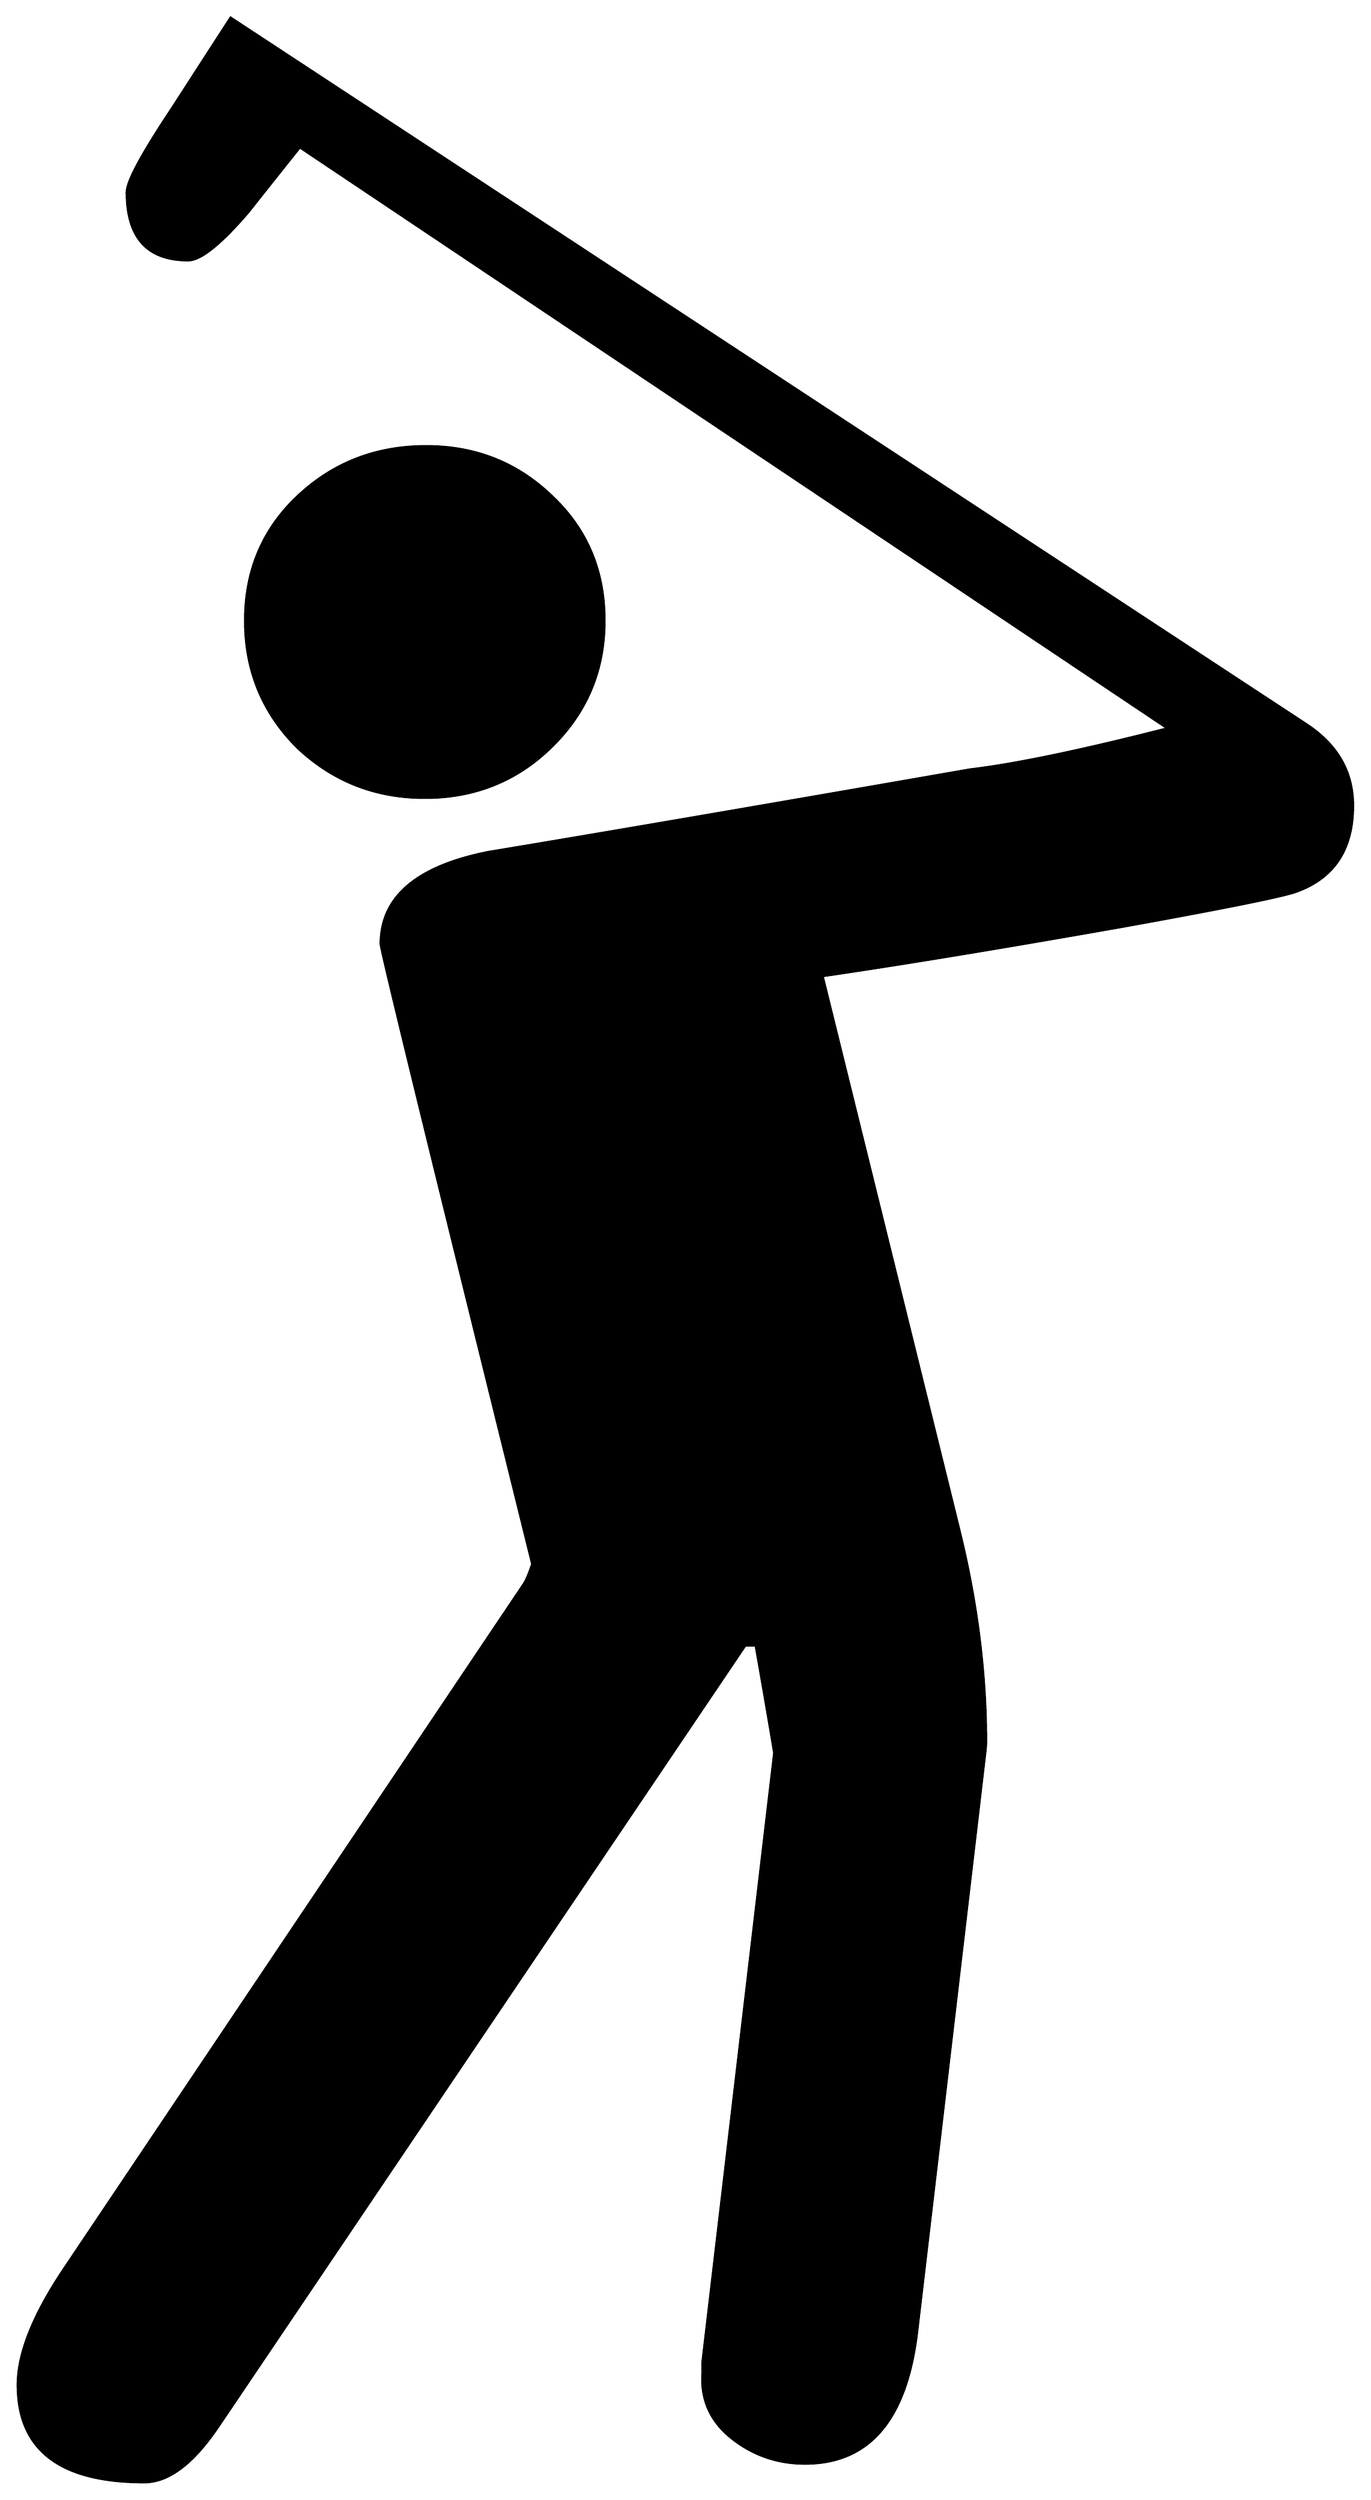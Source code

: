 


\begin{tikzpicture}[y=0.80pt, x=0.80pt, yscale=-1.0, xscale=1.0, inner sep=0pt, outer sep=0pt]
\begin{scope}[shift={(100.0,1713.0)},nonzero rule]
  \path[draw=.,fill=.,line width=1.600pt] (611.0,-1062.0) ..
    controls (611.0,-1024.667) and (597.667,-993.0) ..
    (571.0,-967.0) .. controls (545.0,-941.667) and (513.333,-929.0)
    .. (476.0,-929.0) .. controls (438.667,-929.0) and
    (406.667,-941.667) .. (380.0,-967.0) .. controls (354.0,-993.0)
    and (341.0,-1024.667) .. (341.0,-1062.0) .. controls
    (341.0,-1099.333) and (354.0,-1130.333) .. (380.0,-1155.0) ..
    controls (406.667,-1180.333) and (439.0,-1193.0) ..
    (477.0,-1193.0) .. controls (514.333,-1193.0) and
    (546.0,-1180.333) .. (572.0,-1155.0) .. controls
    (598.0,-1130.333) and (611.0,-1099.333) .. (611.0,-1062.0) --
    cycle(1174.0,-923.0) .. controls (1174.0,-889.667) and
    (1159.333,-868.0) .. (1130.0,-858.0) .. controls
    (1117.333,-854.0) and (1074.0,-845.333) .. (1000.0,-832.0) ..
    controls (909.333,-816.0) and (834.333,-803.667) .. (775.0,-795.0)
    -- (878.0,-378.0) .. controls (891.333,-324.0) and
    (898.0,-271.0) .. (898.0,-219.0) .. controls (898.0,-217.0)
    and (897.667,-213.333) .. (897.0,-208.0) -- (846.0,225.0) ..
    controls (838.0,290.333) and (810.0,323.0) .. (762.0,323.0) ..
    controls (741.333,323.0) and (723.0,316.667) .. (707.0,304.0) ..
    controls (691.0,291.333) and (683.667,275.0) .. (685.0,255.0) --
    (685.0,247.0) -- (739.0,-211.0) .. controls (735.0,-235.0)
    and (730.333,-262.0) .. (725.0,-292.0) -- (717.0,-292.0) --
    (320.0,296.0) .. controls (301.333,323.333) and (283.0,337.0) ..
    (265.0,337.0) .. controls (201.667,337.0) and (170.0,312.667) ..
    (170.0,264.0) .. controls (170.0,240.667) and (181.333,212.0) ..
    (204.0,178.0) -- (550.0,-337.0) .. controls (552.0,-339.667)
    and (554.333,-345.0) .. (557.0,-353.0) .. controls
    (481.0,-659.667) and (443.0,-815.0) .. (443.0,-819.0) ..
    controls (443.0,-854.333) and (470.0,-877.333) .. (524.0,-888.0)
    .. controls (604.667,-901.333) and (725.333,-922.0) ..
    (886.0,-950.0) .. controls (920.0,-954.0) and (969.667,-964.333)
    .. (1035.0,-981.0) -- (382.0,-1418.0) .. controls
    (368.667,-1401.333) and (355.667,-1385.0) .. (343.0,-1369.0) ..
    controls (322.333,-1345.0) and (307.333,-1333.0) ..
    (298.0,-1333.0) .. controls (267.333,-1333.0) and
    (252.0,-1350.0) .. (252.0,-1384.0) .. controls
    (252.0,-1392.0) and (263.333,-1413.0) .. (286.0,-1447.0) ..
    controls (314.0,-1490.333) and (328.667,-1513.0) ..
    (330.0,-1515.0) -- (1139.0,-984.0) .. controls
    (1162.333,-968.667) and (1174.0,-948.333) .. (1174.0,-923.0) --
    cycle;
\end{scope}

\end{tikzpicture}

